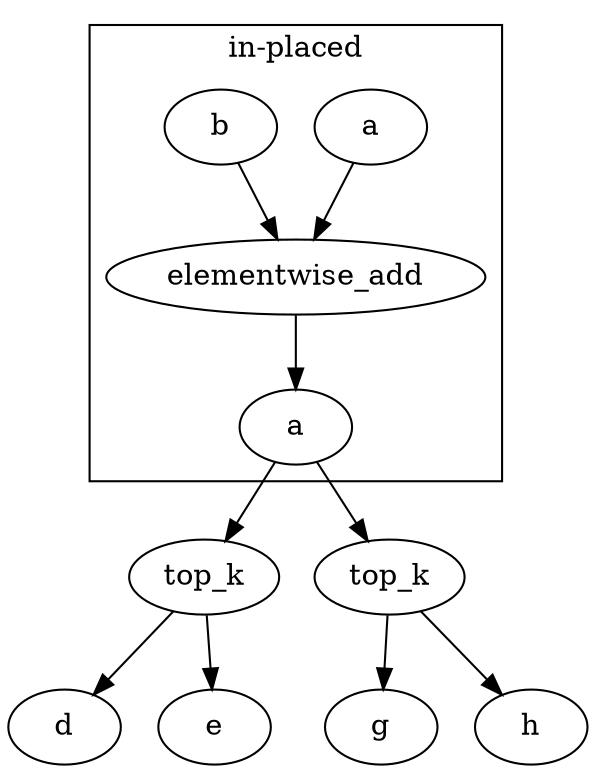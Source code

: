digraph G {

  op1[label="elementwise_add"]
  op2[label="top_k"]
  op3[label="top_k"]
  
  
  c[label="a"]
  
  subgraph cluster_0 {
  label="in-placed"
  a -> op1
  b-> op1
  op1 -> c
  }
  
  
  c -> op2
  c -> op3 
  
  op2 -> d
  op2 -> e
  op3 -> g
  op3 -> h
}
